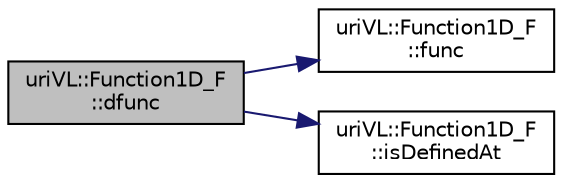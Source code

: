 digraph "uriVL::Function1D_F::dfunc"
{
  edge [fontname="Helvetica",fontsize="10",labelfontname="Helvetica",labelfontsize="10"];
  node [fontname="Helvetica",fontsize="10",shape=record];
  rankdir="LR";
  Node1 [label="uriVL::Function1D_F\l::dfunc",height=0.2,width=0.4,color="black", fillcolor="grey75", style="filled", fontcolor="black"];
  Node1 -> Node2 [color="midnightblue",fontsize="10",style="solid",fontname="Helvetica"];
  Node2 [label="uriVL::Function1D_F\l::func",height=0.2,width=0.4,color="black", fillcolor="white", style="filled",URL="$classuriVL_1_1Function1D__F.html#a7dabdc9f3e6c199dc89f297dac9fc54e",tooltip="Evaluates the function at the point specified. "];
  Node1 -> Node3 [color="midnightblue",fontsize="10",style="solid",fontname="Helvetica"];
  Node3 [label="uriVL::Function1D_F\l::isDefinedAt",height=0.2,width=0.4,color="black", fillcolor="white", style="filled",URL="$classuriVL_1_1Function1D__F.html#ad7213b669e447ace21d701aea3ad4c15",tooltip="Indicates whther a point is within the domain of definition of this function. "];
}
